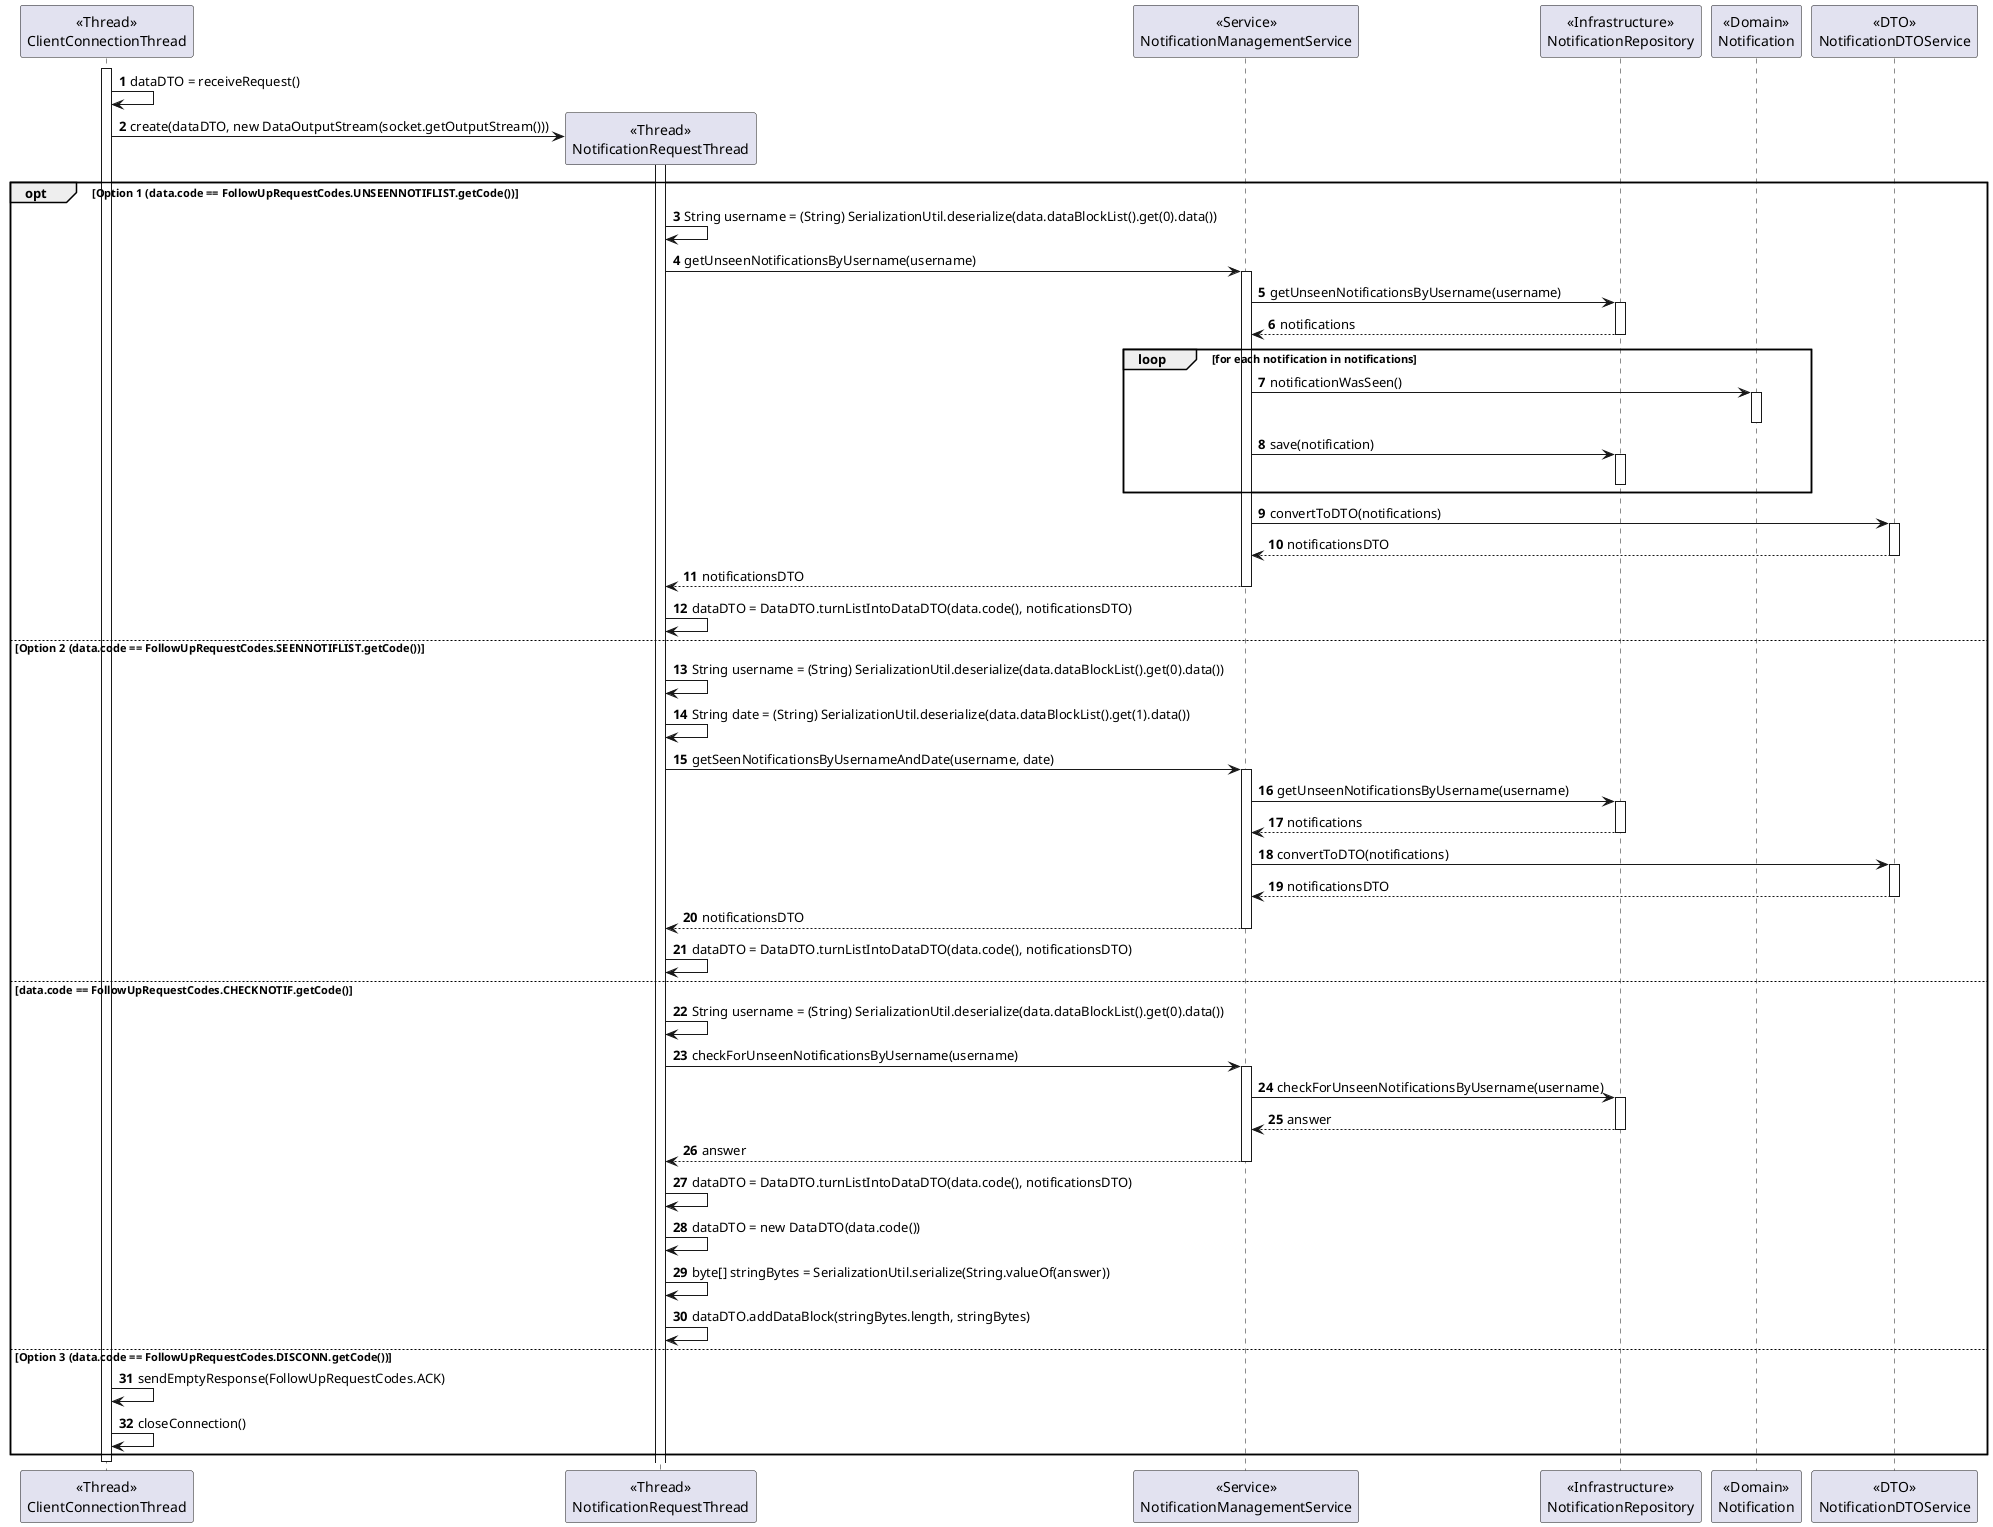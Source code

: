 @startuml
'https://plantuml.com/sequence-diagram

autonumber

participant "<<Thread>>\nClientConnectionThread" as CLITHREAD
participant "<<Thread>>\nNotificationRequestThread" as THREAD
participant "<<Service>>\nNotificationManagementService" as NS
participant "<<Infrastructure>>\nNotificationRepository" as NREPO
participant "<<Domain>>\nNotification" as N
participant "<<DTO>>\nNotificationDTOService" as NDTOS

activate CLITHREAD

    CLITHREAD -> CLITHREAD : dataDTO = receiveRequest()

    CLITHREAD -> THREAD** : create(dataDTO, new DataOutputStream(socket.getOutputStream()))

    opt Option 1 (data.code == FollowUpRequestCodes.UNSEENNOTIFLIST.getCode())

        activate THREAD

            THREAD -> THREAD : String username = (String) SerializationUtil.deserialize(data.dataBlockList().get(0).data())

            THREAD -> NS : getUnseenNotificationsByUsername(username)

            activate NS

                NS -> NREPO : getUnseenNotificationsByUsername(username)

                activate NREPO

                    NREPO --> NS : notifications

                deactivate NREPO

                loop for each notification in notifications

                    NS -> N : notificationWasSeen()

                    activate N

                    deactivate N

                    NS -> NREPO : save(notification)

                    activate NREPO

                    deactivate NREPO

                end

                NS -> NDTOS : convertToDTO(notifications)

                activate NDTOS

                    NDTOS --> NS : notificationsDTO

                deactivate NDTOS

                NS --> THREAD : notificationsDTO

            deactivate NS

                THREAD -> THREAD : dataDTO = DataDTO.turnListIntoDataDTO(data.code(), notificationsDTO)


    else Option 2 (data.code == FollowUpRequestCodes.SEENNOTIFLIST.getCode())

            THREAD -> THREAD : String username = (String) SerializationUtil.deserialize(data.dataBlockList().get(0).data())

            THREAD -> THREAD : String date = (String) SerializationUtil.deserialize(data.dataBlockList().get(1).data())

            THREAD -> NS : getSeenNotificationsByUsernameAndDate(username, date)

            activate NS

                NS -> NREPO : getUnseenNotificationsByUsername(username)

                activate NREPO

                    NREPO --> NS : notifications

                deactivate NREPO

                NS -> NDTOS : convertToDTO(notifications)

                                activate NDTOS

                                    NDTOS --> NS : notificationsDTO

                                deactivate NDTOS

                                NS --> THREAD : notificationsDTO

            deactivate NS

                THREAD -> THREAD : dataDTO = DataDTO.turnListIntoDataDTO(data.code(), notificationsDTO)



    else data.code == FollowUpRequestCodes.CHECKNOTIF.getCode()

        THREAD -> THREAD : String username = (String) SerializationUtil.deserialize(data.dataBlockList().get(0).data())

        THREAD -> NS : checkForUnseenNotificationsByUsername(username)

        activate NS

            NS -> NREPO : checkForUnseenNotificationsByUsername(username)

            activate NREPO

                NREPO --> NS : answer

            deactivate NREPO

            NS --> THREAD : answer

        deactivate NS

            THREAD -> THREAD : dataDTO = DataDTO.turnListIntoDataDTO(data.code(), notificationsDTO)

            THREAD -> THREAD : dataDTO = new DataDTO(data.code())

            THREAD -> THREAD : byte[] stringBytes = SerializationUtil.serialize(String.valueOf(answer))

            THREAD -> THREAD : dataDTO.addDataBlock(stringBytes.length, stringBytes)



    else Option 3 (data.code == FollowUpRequestCodes.DISCONN.getCode())

        CLITHREAD -> CLITHREAD : sendEmptyResponse(FollowUpRequestCodes.ACK)

        CLITHREAD -> CLITHREAD : closeConnection()

    end

deactivate CLITHREAD

@enduml